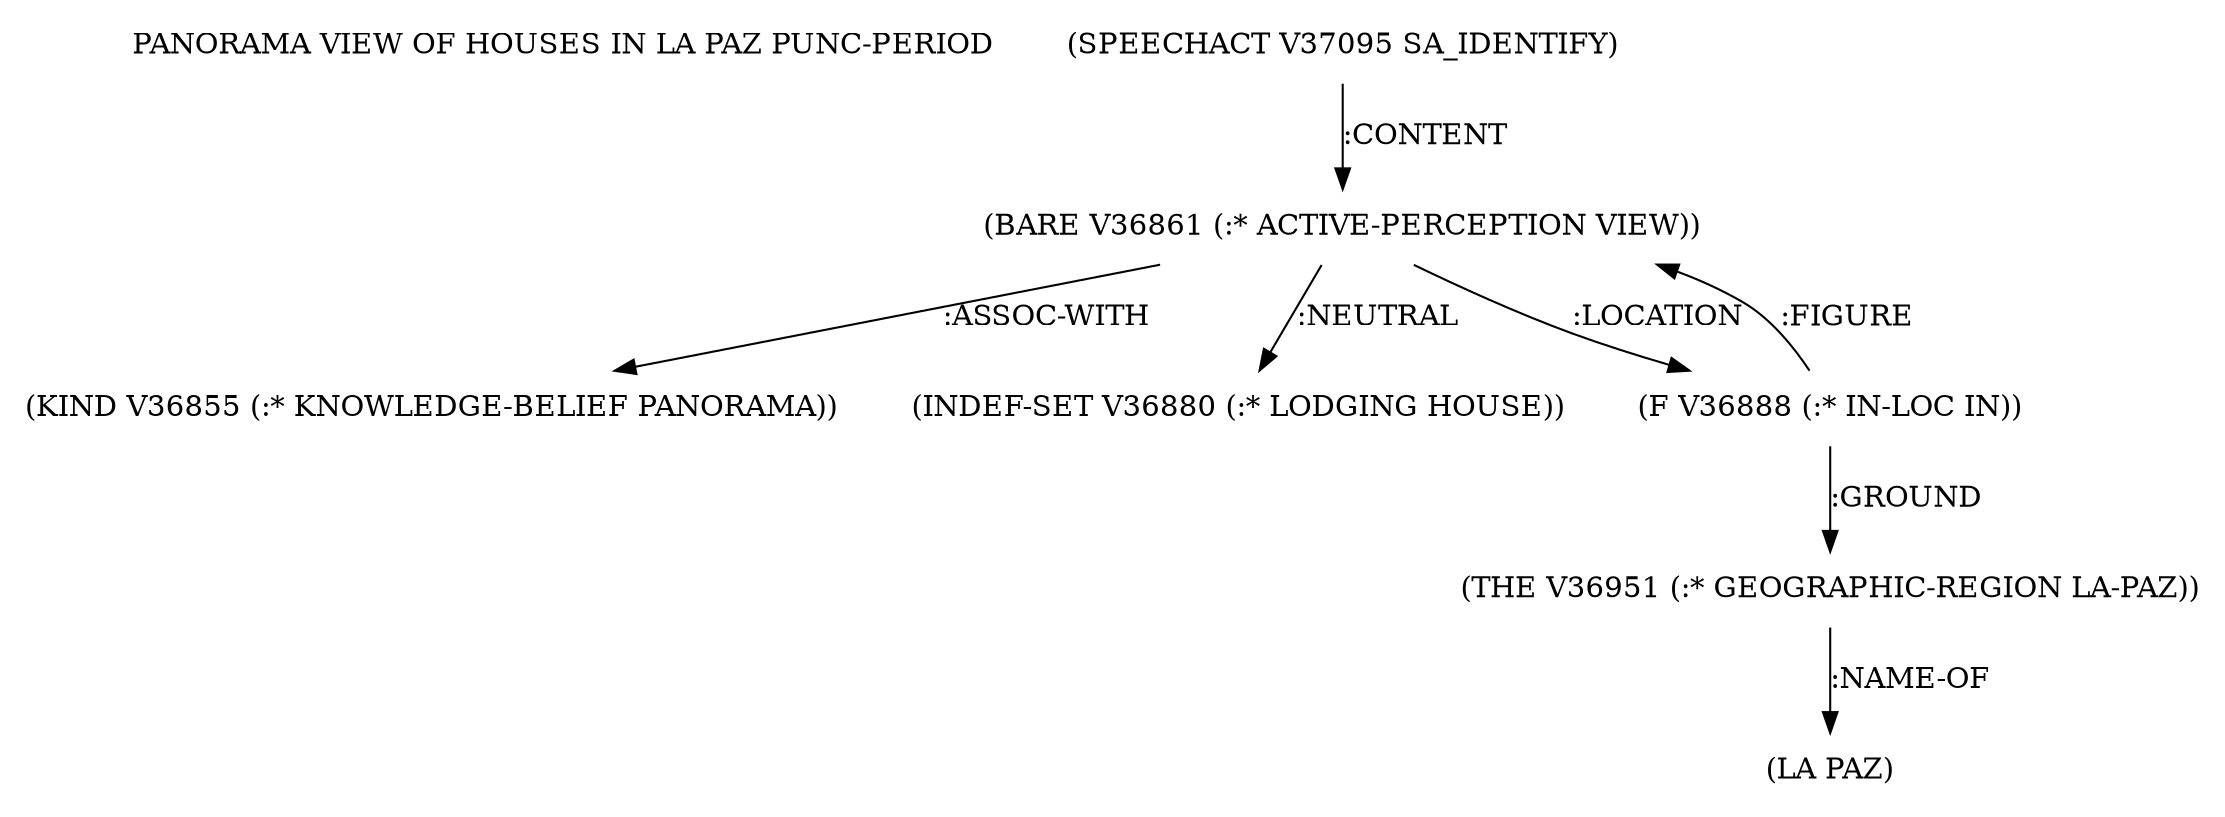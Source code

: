 digraph Terms {
  node [shape=none]
  "PANORAMA VIEW OF HOUSES IN LA PAZ PUNC-PERIOD"
  "V37095" [label="(SPEECHACT V37095 SA_IDENTIFY)"]
  "V37095" -> "V36861" [label=":CONTENT"]
  "V36861" [label="(BARE V36861 (:* ACTIVE-PERCEPTION VIEW))"]
  "V36861" -> "V36855" [label=":ASSOC-WITH"]
  "V36861" -> "V36880" [label=":NEUTRAL"]
  "V36861" -> "V36888" [label=":LOCATION"]
  "V36855" [label="(KIND V36855 (:* KNOWLEDGE-BELIEF PANORAMA))"]
  "V36880" [label="(INDEF-SET V36880 (:* LODGING HOUSE))"]
  "V36888" [label="(F V36888 (:* IN-LOC IN))"]
  "V36888" -> "V36951" [label=":GROUND"]
  "V36888" -> "V36861" [label=":FIGURE"]
  "V36951" [label="(THE V36951 (:* GEOGRAPHIC-REGION LA-PAZ))"]
  "V36951" -> "NT37403" [label=":NAME-OF"]
  "NT37403" [label="(LA PAZ)"]
}
